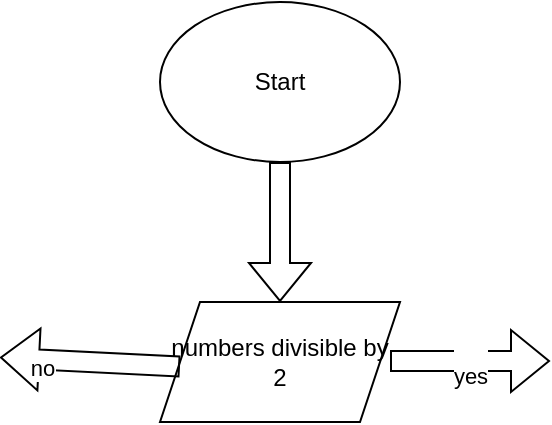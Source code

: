 <mxfile version="26.0.16">
  <diagram name="Page-1" id="6NRt2gG8v-onJTCGI4wg">
    <mxGraphModel dx="849" dy="1449" grid="1" gridSize="10" guides="1" tooltips="1" connect="1" arrows="1" fold="1" page="1" pageScale="1" pageWidth="850" pageHeight="1100" math="0" shadow="0">
      <root>
        <mxCell id="0" />
        <mxCell id="1" parent="0" />
        <mxCell id="mdFdaGQmdJYNopOe2X6e-3" value="Start" style="ellipse;whiteSpace=wrap;html=1;" vertex="1" parent="1">
          <mxGeometry x="310" y="-320" width="120" height="80" as="geometry" />
        </mxCell>
        <mxCell id="mdFdaGQmdJYNopOe2X6e-4" value="" style="shape=flexArrow;endArrow=classic;html=1;rounded=0;" edge="1" parent="1" target="mdFdaGQmdJYNopOe2X6e-5">
          <mxGeometry width="50" height="50" relative="1" as="geometry">
            <mxPoint x="370" y="-240" as="sourcePoint" />
            <mxPoint x="370" y="-140" as="targetPoint" />
          </mxGeometry>
        </mxCell>
        <mxCell id="mdFdaGQmdJYNopOe2X6e-5" value="numbers divisible by 2" style="shape=parallelogram;perimeter=parallelogramPerimeter;whiteSpace=wrap;html=1;fixedSize=1;" vertex="1" parent="1">
          <mxGeometry x="310" y="-170" width="120" height="60" as="geometry" />
        </mxCell>
        <mxCell id="mdFdaGQmdJYNopOe2X6e-6" value="&lt;div&gt;&lt;br&gt;&lt;/div&gt;&lt;div&gt;yes&lt;/div&gt;" style="shape=flexArrow;endArrow=classic;html=1;rounded=0;" edge="1" parent="1">
          <mxGeometry width="50" height="50" relative="1" as="geometry">
            <mxPoint x="425" y="-140.5" as="sourcePoint" />
            <mxPoint x="505" y="-140.5" as="targetPoint" />
          </mxGeometry>
        </mxCell>
        <mxCell id="mdFdaGQmdJYNopOe2X6e-8" value="" style="shape=flexArrow;endArrow=classic;html=1;rounded=0;" edge="1" parent="1">
          <mxGeometry width="50" height="50" relative="1" as="geometry">
            <mxPoint x="320" y="-137.75" as="sourcePoint" />
            <mxPoint x="230" y="-142.25" as="targetPoint" />
          </mxGeometry>
        </mxCell>
        <mxCell id="mdFdaGQmdJYNopOe2X6e-9" value="no" style="edgeLabel;html=1;align=center;verticalAlign=middle;resizable=0;points=[];" vertex="1" connectable="0" parent="mdFdaGQmdJYNopOe2X6e-8">
          <mxGeometry x="0.531" y="4" relative="1" as="geometry">
            <mxPoint as="offset" />
          </mxGeometry>
        </mxCell>
      </root>
    </mxGraphModel>
  </diagram>
</mxfile>

